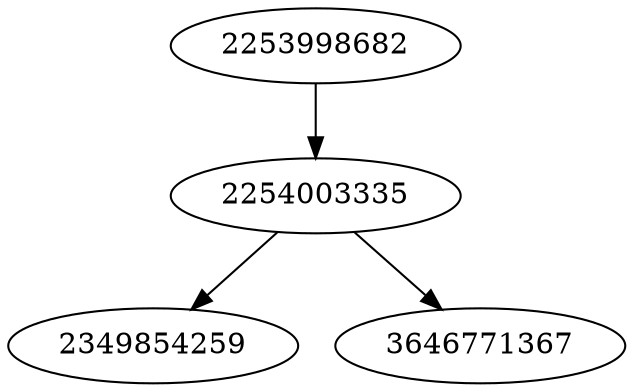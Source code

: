 strict digraph  {
2254003335;
2253998682;
2349854259;
3646771367;
2254003335 -> 3646771367;
2254003335 -> 2349854259;
2253998682 -> 2254003335;
}
